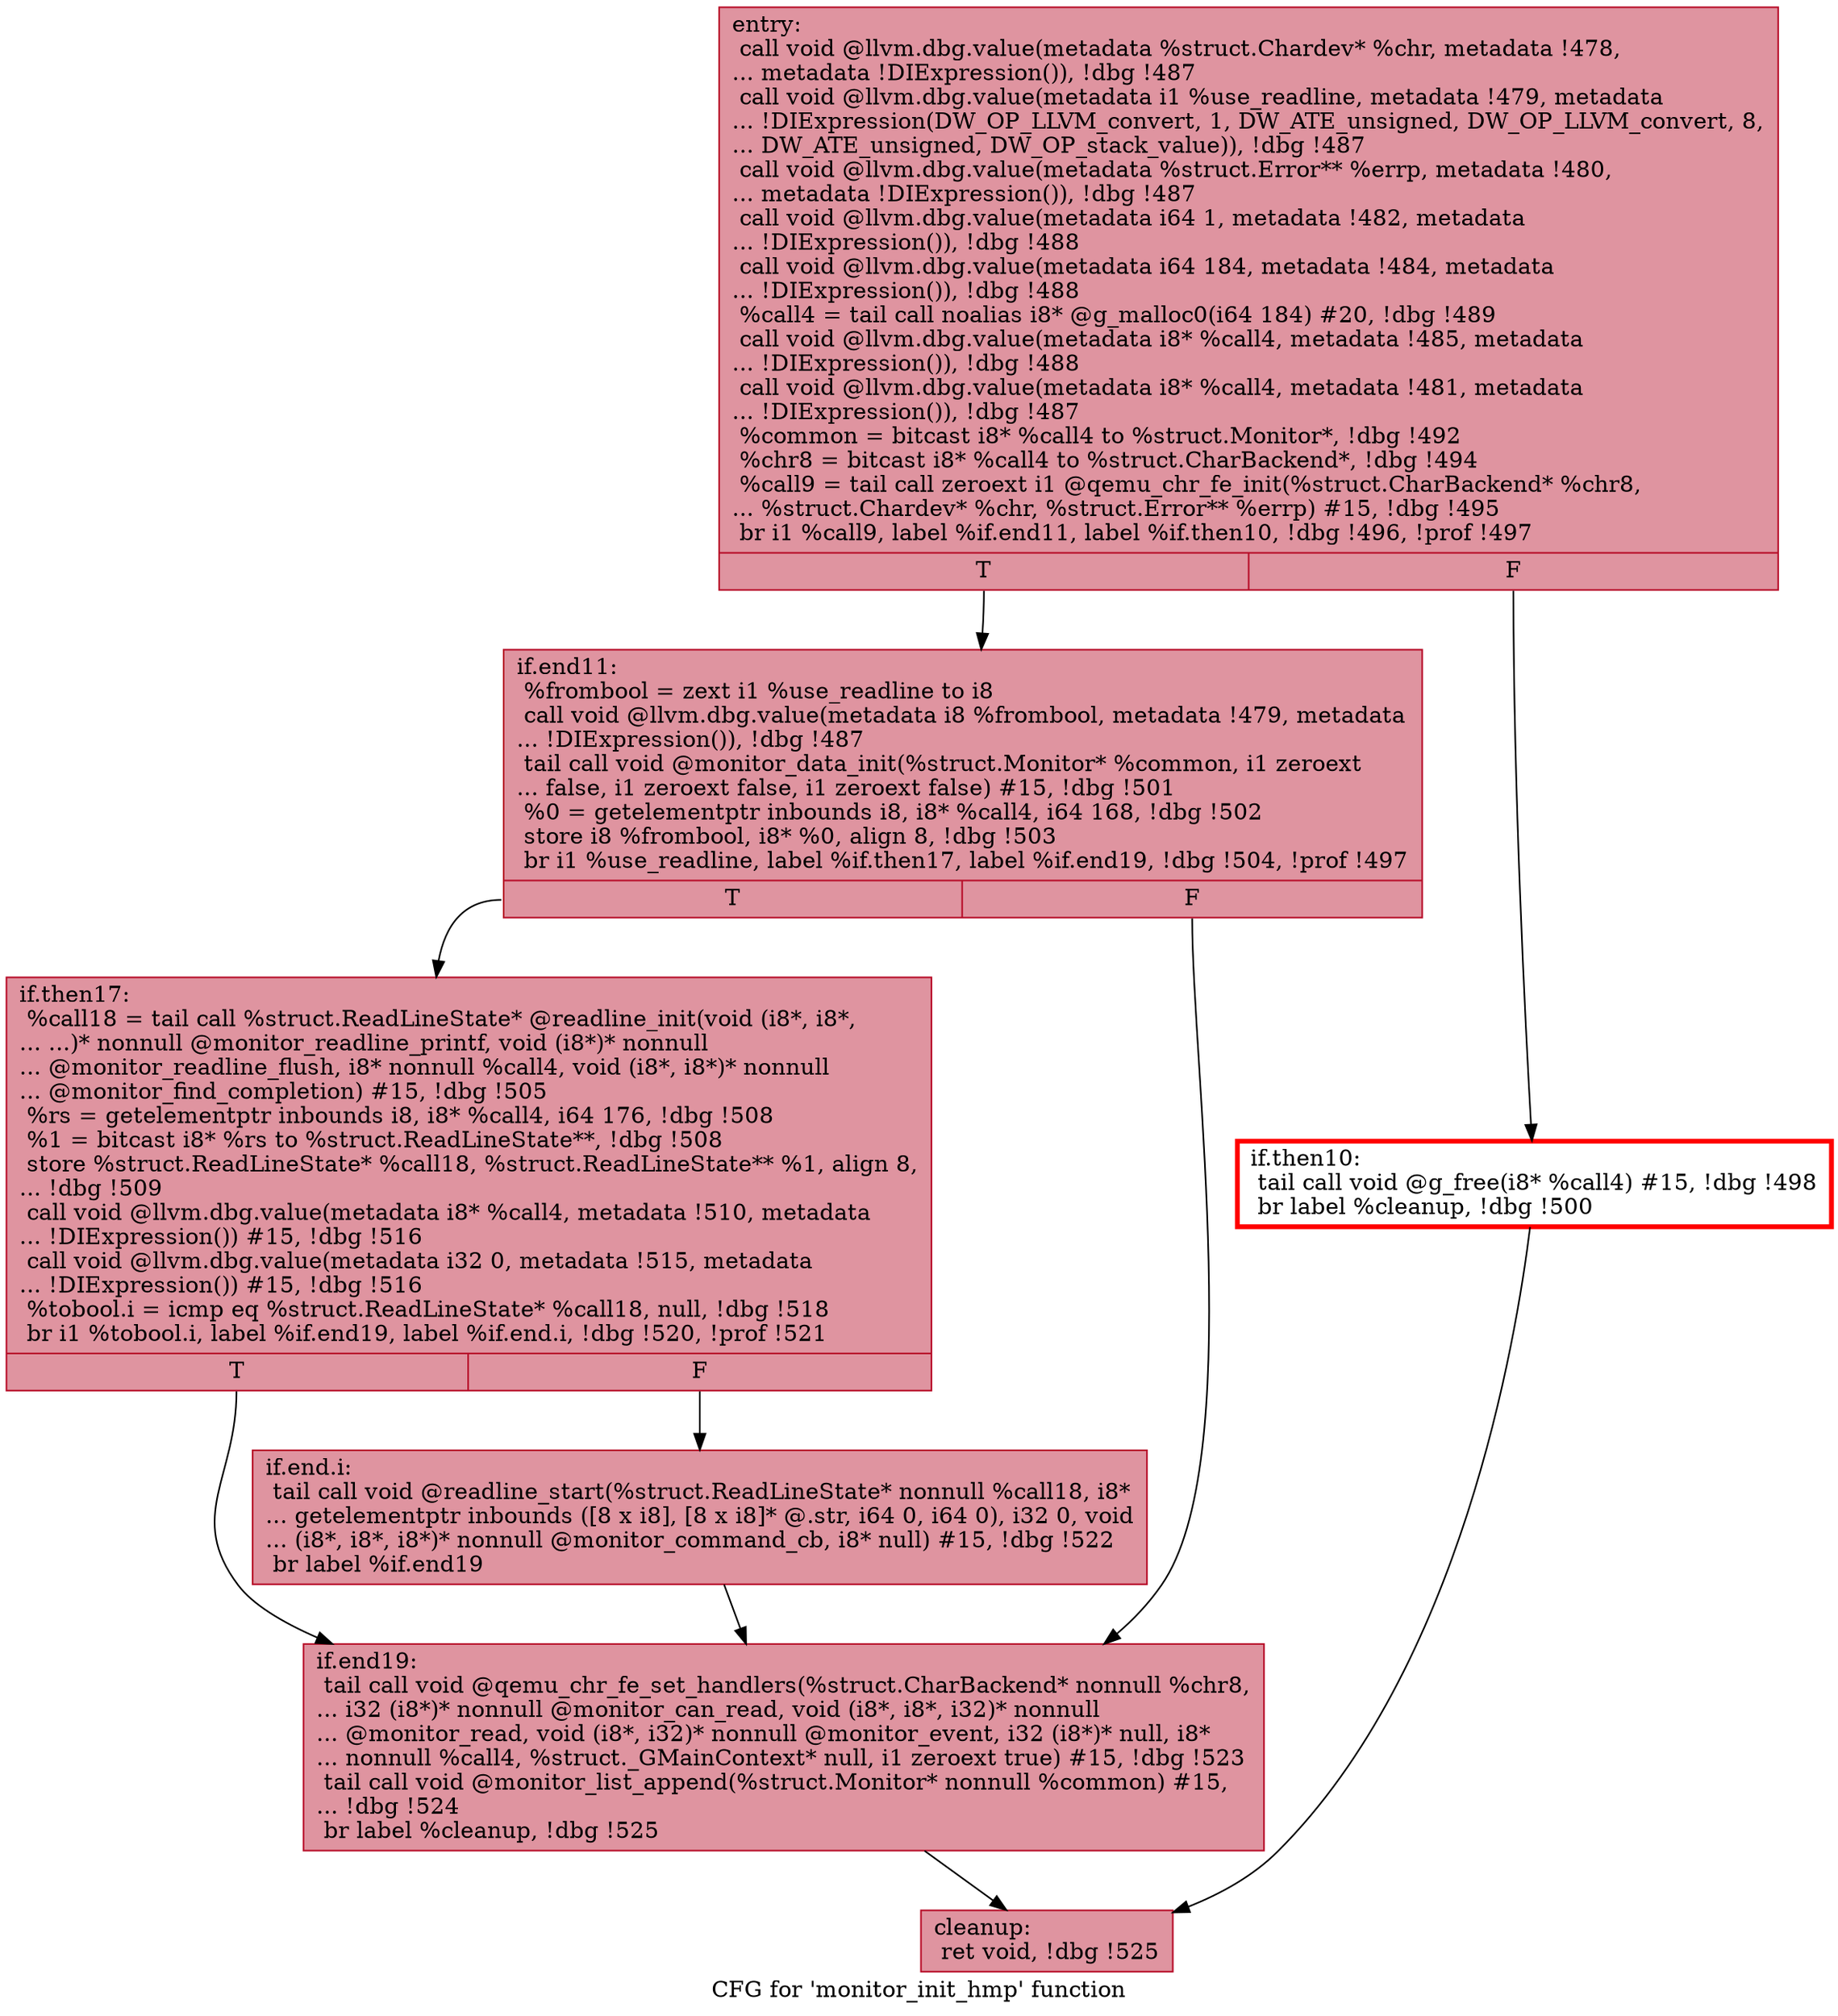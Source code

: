 digraph "CFG for 'monitor_init_hmp' function" {
	label="CFG for 'monitor_init_hmp' function";

	Node0x55b82a7afbb0 [shape=record,color="#b70d28ff", style=filled, fillcolor="#b70d2870",label="{entry:\l  call void @llvm.dbg.value(metadata %struct.Chardev* %chr, metadata !478,\l... metadata !DIExpression()), !dbg !487\l  call void @llvm.dbg.value(metadata i1 %use_readline, metadata !479, metadata\l... !DIExpression(DW_OP_LLVM_convert, 1, DW_ATE_unsigned, DW_OP_LLVM_convert, 8,\l... DW_ATE_unsigned, DW_OP_stack_value)), !dbg !487\l  call void @llvm.dbg.value(metadata %struct.Error** %errp, metadata !480,\l... metadata !DIExpression()), !dbg !487\l  call void @llvm.dbg.value(metadata i64 1, metadata !482, metadata\l... !DIExpression()), !dbg !488\l  call void @llvm.dbg.value(metadata i64 184, metadata !484, metadata\l... !DIExpression()), !dbg !488\l  %call4 = tail call noalias i8* @g_malloc0(i64 184) #20, !dbg !489\l  call void @llvm.dbg.value(metadata i8* %call4, metadata !485, metadata\l... !DIExpression()), !dbg !488\l  call void @llvm.dbg.value(metadata i8* %call4, metadata !481, metadata\l... !DIExpression()), !dbg !487\l  %common = bitcast i8* %call4 to %struct.Monitor*, !dbg !492\l  %chr8 = bitcast i8* %call4 to %struct.CharBackend*, !dbg !494\l  %call9 = tail call zeroext i1 @qemu_chr_fe_init(%struct.CharBackend* %chr8,\l... %struct.Chardev* %chr, %struct.Error** %errp) #15, !dbg !495\l  br i1 %call9, label %if.end11, label %if.then10, !dbg !496, !prof !497\l|{<s0>T|<s1>F}}"];
	Node0x55b82a7afbb0:s0 -> Node0x55b82b258920;
	Node0x55b82a7afbb0:s1 -> Node0x55b82b2b44c0;
	Node0x55b82b2b44c0 [shape=record,penwidth=3.0, color="red",label="{if.then10:                                        \l  tail call void @g_free(i8* %call4) #15, !dbg !498\l  br label %cleanup, !dbg !500\l}"];
	Node0x55b82b2b44c0 -> Node0x55b82b2b6c80;
	Node0x55b82b258920 [shape=record,color="#b70d28ff", style=filled, fillcolor="#b70d2870",label="{if.end11:                                         \l  %frombool = zext i1 %use_readline to i8\l  call void @llvm.dbg.value(metadata i8 %frombool, metadata !479, metadata\l... !DIExpression()), !dbg !487\l  tail call void @monitor_data_init(%struct.Monitor* %common, i1 zeroext\l... false, i1 zeroext false, i1 zeroext false) #15, !dbg !501\l  %0 = getelementptr inbounds i8, i8* %call4, i64 168, !dbg !502\l  store i8 %frombool, i8* %0, align 8, !dbg !503\l  br i1 %use_readline, label %if.then17, label %if.end19, !dbg !504, !prof !497\l|{<s0>T|<s1>F}}"];
	Node0x55b82b258920:s0 -> Node0x55b82b2b7a20;
	Node0x55b82b258920:s1 -> Node0x55b82b2b7a70;
	Node0x55b82b2b7a20 [shape=record,color="#b70d28ff", style=filled, fillcolor="#b70d2870",label="{if.then17:                                        \l  %call18 = tail call %struct.ReadLineState* @readline_init(void (i8*, i8*,\l... ...)* nonnull @monitor_readline_printf, void (i8*)* nonnull\l... @monitor_readline_flush, i8* nonnull %call4, void (i8*, i8*)* nonnull\l... @monitor_find_completion) #15, !dbg !505\l  %rs = getelementptr inbounds i8, i8* %call4, i64 176, !dbg !508\l  %1 = bitcast i8* %rs to %struct.ReadLineState**, !dbg !508\l  store %struct.ReadLineState* %call18, %struct.ReadLineState** %1, align 8,\l... !dbg !509\l  call void @llvm.dbg.value(metadata i8* %call4, metadata !510, metadata\l... !DIExpression()) #15, !dbg !516\l  call void @llvm.dbg.value(metadata i32 0, metadata !515, metadata\l... !DIExpression()) #15, !dbg !516\l  %tobool.i = icmp eq %struct.ReadLineState* %call18, null, !dbg !518\l  br i1 %tobool.i, label %if.end19, label %if.end.i, !dbg !520, !prof !521\l|{<s0>T|<s1>F}}"];
	Node0x55b82b2b7a20:s0 -> Node0x55b82b2b7a70;
	Node0x55b82b2b7a20:s1 -> Node0x55b82b32bcc0;
	Node0x55b82b32bcc0 [shape=record,color="#b70d28ff", style=filled, fillcolor="#b70d2870",label="{if.end.i:                                         \l  tail call void @readline_start(%struct.ReadLineState* nonnull %call18, i8*\l... getelementptr inbounds ([8 x i8], [8 x i8]* @.str, i64 0, i64 0), i32 0, void\l... (i8*, i8*, i8*)* nonnull @monitor_command_cb, i8* null) #15, !dbg !522\l  br label %if.end19\l}"];
	Node0x55b82b32bcc0 -> Node0x55b82b2b7a70;
	Node0x55b82b2b7a70 [shape=record,color="#b70d28ff", style=filled, fillcolor="#b70d2870",label="{if.end19:                                         \l  tail call void @qemu_chr_fe_set_handlers(%struct.CharBackend* nonnull %chr8,\l... i32 (i8*)* nonnull @monitor_can_read, void (i8*, i8*, i32)* nonnull\l... @monitor_read, void (i8*, i32)* nonnull @monitor_event, i32 (i8*)* null, i8*\l... nonnull %call4, %struct._GMainContext* null, i1 zeroext true) #15, !dbg !523\l  tail call void @monitor_list_append(%struct.Monitor* nonnull %common) #15,\l... !dbg !524\l  br label %cleanup, !dbg !525\l}"];
	Node0x55b82b2b7a70 -> Node0x55b82b2b6c80;
	Node0x55b82b2b6c80 [shape=record,color="#b70d28ff", style=filled, fillcolor="#b70d2870",label="{cleanup:                                          \l  ret void, !dbg !525\l}"];
}
